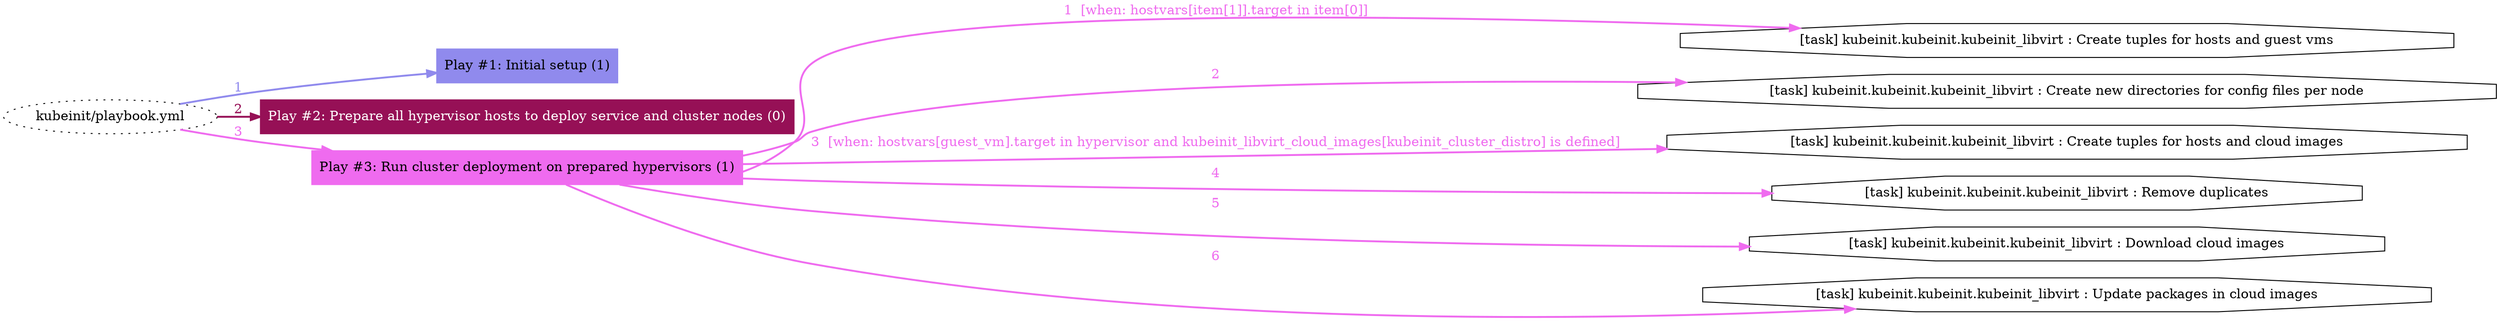 digraph "kubeinit/playbook.yml "{
	graph [concentrate=true ordering=in rankdir=LR ratio=fill]
	edge [esep=5 sep=10]
	"kubeinit/playbook.yml" [id=root_node style=dotted]
	subgraph "Play #1: Initial setup (1) "{
		"Play #1: Initial setup (1)" [color="#908aed" fontcolor="#000000" id="play_eb141667-de35-48d4-a1fd-9c2bb4ada3ce" shape=box style=filled tooltip=localhost]
		"kubeinit/playbook.yml" -> "Play #1: Initial setup (1)" [label=1 color="#908aed" fontcolor="#908aed" id="edge_18b71aac-af43-4003-96f9-821c05f71fbc" style=bold]
	}
	subgraph "Play #2: Prepare all hypervisor hosts to deploy service and cluster nodes (0) "{
		"Play #2: Prepare all hypervisor hosts to deploy service and cluster nodes (0)" [color="#961056" fontcolor="#ffffff" id="play_401fc38b-a85b-46b9-8978-427a5f254a81" shape=box style=filled tooltip=""]
		"kubeinit/playbook.yml" -> "Play #2: Prepare all hypervisor hosts to deploy service and cluster nodes (0)" [label=2 color="#961056" fontcolor="#961056" id="edge_acee4f85-460c-4a7a-8ffc-05a942900223" style=bold]
	}
	subgraph "Play #3: Run cluster deployment on prepared hypervisors (1) "{
		"Play #3: Run cluster deployment on prepared hypervisors (1)" [color="#ef6bef" fontcolor="#000000" id="play_7bcb5395-d5f9-493d-9482-92b6003ea329" shape=box style=filled tooltip=localhost]
		"kubeinit/playbook.yml" -> "Play #3: Run cluster deployment on prepared hypervisors (1)" [label=3 color="#ef6bef" fontcolor="#ef6bef" id="edge_7138a4ea-dab1-482b-87e5-6cd0a5cf64e8" style=bold]
		"task_f7ecf612-412b-45c2-843d-aad5f25356de" [label="[task] kubeinit.kubeinit.kubeinit_libvirt : Create tuples for hosts and guest vms" id="task_f7ecf612-412b-45c2-843d-aad5f25356de" shape=octagon tooltip="[task] kubeinit.kubeinit.kubeinit_libvirt : Create tuples for hosts and guest vms"]
		"Play #3: Run cluster deployment on prepared hypervisors (1)" -> "task_f7ecf612-412b-45c2-843d-aad5f25356de" [label="1  [when: hostvars[item[1]].target in item[0]]" color="#ef6bef" fontcolor="#ef6bef" id="edge_8fc23284-3fd9-4ca6-869c-17bca18d4a6d" style=bold]
		"task_2ca49ebb-7233-4d55-932b-672c9f676044" [label="[task] kubeinit.kubeinit.kubeinit_libvirt : Create new directories for config files per node" id="task_2ca49ebb-7233-4d55-932b-672c9f676044" shape=octagon tooltip="[task] kubeinit.kubeinit.kubeinit_libvirt : Create new directories for config files per node"]
		"Play #3: Run cluster deployment on prepared hypervisors (1)" -> "task_2ca49ebb-7233-4d55-932b-672c9f676044" [label=2 color="#ef6bef" fontcolor="#ef6bef" id="edge_954aa303-4d53-4bc4-b805-c66199d80e13" style=bold]
		"task_844eea65-6cfb-4643-acd3-cb58f81dbe04" [label="[task] kubeinit.kubeinit.kubeinit_libvirt : Create tuples for hosts and cloud images" id="task_844eea65-6cfb-4643-acd3-cb58f81dbe04" shape=octagon tooltip="[task] kubeinit.kubeinit.kubeinit_libvirt : Create tuples for hosts and cloud images"]
		"Play #3: Run cluster deployment on prepared hypervisors (1)" -> "task_844eea65-6cfb-4643-acd3-cb58f81dbe04" [label="3  [when: hostvars[guest_vm].target in hypervisor and kubeinit_libvirt_cloud_images[kubeinit_cluster_distro] is defined]" color="#ef6bef" fontcolor="#ef6bef" id="edge_7324b38d-b69a-4f26-94cb-25255d438095" style=bold]
		"task_24cfd2b8-f454-47e0-a7fc-531297420504" [label="[task] kubeinit.kubeinit.kubeinit_libvirt : Remove duplicates" id="task_24cfd2b8-f454-47e0-a7fc-531297420504" shape=octagon tooltip="[task] kubeinit.kubeinit.kubeinit_libvirt : Remove duplicates"]
		"Play #3: Run cluster deployment on prepared hypervisors (1)" -> "task_24cfd2b8-f454-47e0-a7fc-531297420504" [label=4 color="#ef6bef" fontcolor="#ef6bef" id="edge_4b5d7879-c7c8-4539-a3e2-56f7289bbdfc" style=bold]
		"task_fabdc7dd-1a6e-43bd-b91f-38ef5b23433a" [label="[task] kubeinit.kubeinit.kubeinit_libvirt : Download cloud images" id="task_fabdc7dd-1a6e-43bd-b91f-38ef5b23433a" shape=octagon tooltip="[task] kubeinit.kubeinit.kubeinit_libvirt : Download cloud images"]
		"Play #3: Run cluster deployment on prepared hypervisors (1)" -> "task_fabdc7dd-1a6e-43bd-b91f-38ef5b23433a" [label=5 color="#ef6bef" fontcolor="#ef6bef" id="edge_0c605af9-4146-46c7-ad3a-0790f568bacb" style=bold]
		"task_f059dc1a-5058-4b9b-bfee-78146d2b63f4" [label="[task] kubeinit.kubeinit.kubeinit_libvirt : Update packages in cloud images" id="task_f059dc1a-5058-4b9b-bfee-78146d2b63f4" shape=octagon tooltip="[task] kubeinit.kubeinit.kubeinit_libvirt : Update packages in cloud images"]
		"Play #3: Run cluster deployment on prepared hypervisors (1)" -> "task_f059dc1a-5058-4b9b-bfee-78146d2b63f4" [label=6 color="#ef6bef" fontcolor="#ef6bef" id="edge_bf0c05cf-9b93-486e-a047-d03adde53f53" style=bold]
	}
}
